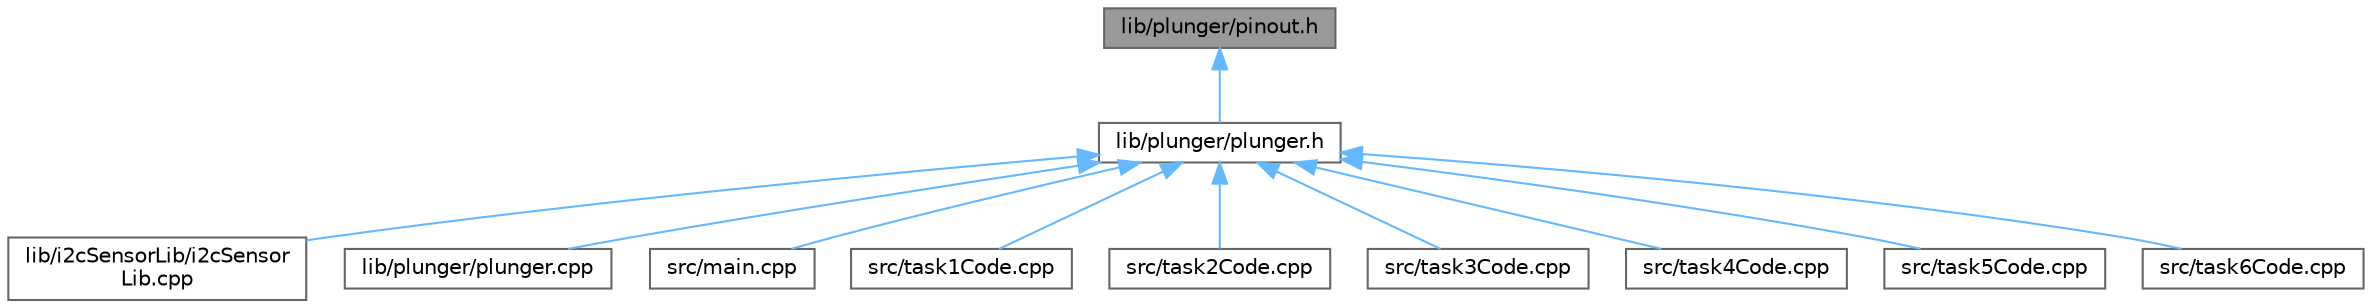 digraph "lib/plunger/pinout.h"
{
 // LATEX_PDF_SIZE
  bgcolor="transparent";
  edge [fontname=Helvetica,fontsize=10,labelfontname=Helvetica,labelfontsize=10];
  node [fontname=Helvetica,fontsize=10,shape=box,height=0.2,width=0.4];
  Node1 [id="Node000001",label="lib/plunger/pinout.h",height=0.2,width=0.4,color="gray40", fillcolor="grey60", style="filled", fontcolor="black",tooltip="Pinout definitions for the ESP32-S3 based Plunger."];
  Node1 -> Node2 [id="edge1_Node000001_Node000002",dir="back",color="steelblue1",style="solid",tooltip=" "];
  Node2 [id="Node000002",label="lib/plunger/plunger.h",height=0.2,width=0.4,color="grey40", fillcolor="white", style="filled",URL="$plunger_8h.html",tooltip="Header file for the ESP32-S3 based Plunger control system."];
  Node2 -> Node3 [id="edge2_Node000002_Node000003",dir="back",color="steelblue1",style="solid",tooltip=" "];
  Node3 [id="Node000003",label="lib/i2cSensorLib/i2cSensor\lLib.cpp",height=0.2,width=0.4,color="grey40", fillcolor="white", style="filled",URL="$i2c_sensor_lib_8cpp.html",tooltip=" "];
  Node2 -> Node4 [id="edge3_Node000002_Node000004",dir="back",color="steelblue1",style="solid",tooltip=" "];
  Node4 [id="Node000004",label="lib/plunger/plunger.cpp",height=0.2,width=0.4,color="grey40", fillcolor="white", style="filled",URL="$plunger_8cpp.html",tooltip=" "];
  Node2 -> Node5 [id="edge4_Node000002_Node000005",dir="back",color="steelblue1",style="solid",tooltip=" "];
  Node5 [id="Node000005",label="src/main.cpp",height=0.2,width=0.4,color="grey40", fillcolor="white", style="filled",URL="$main_8cpp.html",tooltip="Main application file for controlling a homebrew system."];
  Node2 -> Node6 [id="edge5_Node000002_Node000006",dir="back",color="steelblue1",style="solid",tooltip=" "];
  Node6 [id="Node000006",label="src/task1Code.cpp",height=0.2,width=0.4,color="grey40", fillcolor="white", style="filled",URL="$task1_code_8cpp.html",tooltip=" "];
  Node2 -> Node7 [id="edge6_Node000002_Node000007",dir="back",color="steelblue1",style="solid",tooltip=" "];
  Node7 [id="Node000007",label="src/task2Code.cpp",height=0.2,width=0.4,color="grey40", fillcolor="white", style="filled",URL="$task2_code_8cpp.html",tooltip=" "];
  Node2 -> Node8 [id="edge7_Node000002_Node000008",dir="back",color="steelblue1",style="solid",tooltip=" "];
  Node8 [id="Node000008",label="src/task3Code.cpp",height=0.2,width=0.4,color="grey40", fillcolor="white", style="filled",URL="$task3_code_8cpp.html",tooltip=" "];
  Node2 -> Node9 [id="edge8_Node000002_Node000009",dir="back",color="steelblue1",style="solid",tooltip=" "];
  Node9 [id="Node000009",label="src/task4Code.cpp",height=0.2,width=0.4,color="grey40", fillcolor="white", style="filled",URL="$task4_code_8cpp.html",tooltip=" "];
  Node2 -> Node10 [id="edge9_Node000002_Node000010",dir="back",color="steelblue1",style="solid",tooltip=" "];
  Node10 [id="Node000010",label="src/task5Code.cpp",height=0.2,width=0.4,color="grey40", fillcolor="white", style="filled",URL="$task5_code_8cpp.html",tooltip=" "];
  Node2 -> Node11 [id="edge10_Node000002_Node000011",dir="back",color="steelblue1",style="solid",tooltip=" "];
  Node11 [id="Node000011",label="src/task6Code.cpp",height=0.2,width=0.4,color="grey40", fillcolor="white", style="filled",URL="$task6_code_8cpp.html",tooltip=" "];
}
